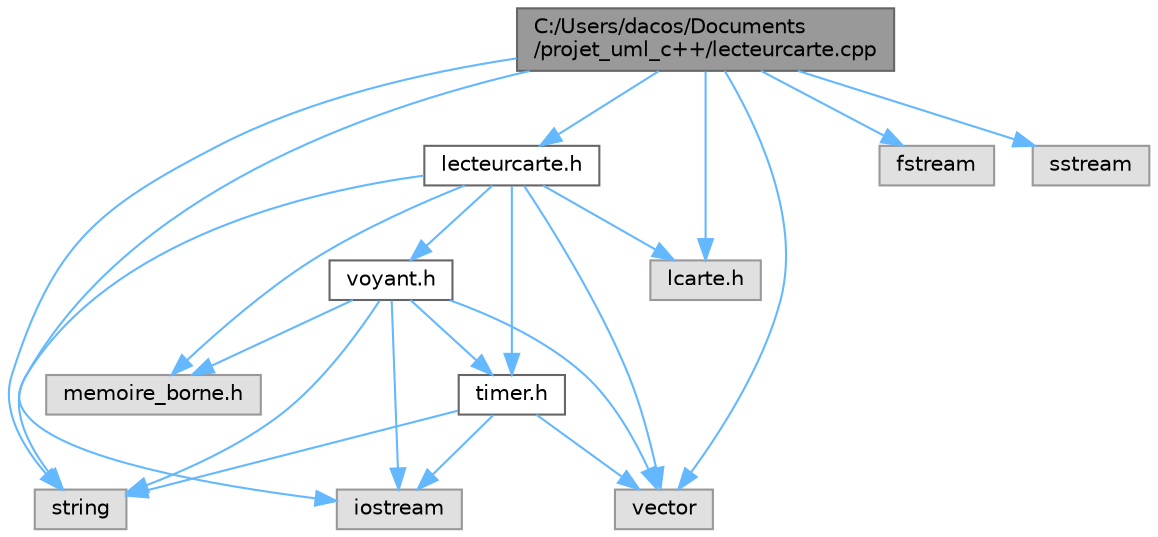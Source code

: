 digraph "C:/Users/dacos/Documents/projet_uml_c++/lecteurcarte.cpp"
{
 // LATEX_PDF_SIZE
  bgcolor="transparent";
  edge [fontname=Helvetica,fontsize=10,labelfontname=Helvetica,labelfontsize=10];
  node [fontname=Helvetica,fontsize=10,shape=box,height=0.2,width=0.4];
  Node1 [id="Node000001",label="C:/Users/dacos/Documents\l/projet_uml_c++/lecteurcarte.cpp",height=0.2,width=0.4,color="gray40", fillcolor="grey60", style="filled", fontcolor="black",tooltip=" "];
  Node1 -> Node2 [id="edge22_Node000001_Node000002",color="steelblue1",style="solid",tooltip=" "];
  Node2 [id="Node000002",label="iostream",height=0.2,width=0.4,color="grey60", fillcolor="#E0E0E0", style="filled",tooltip=" "];
  Node1 -> Node3 [id="edge23_Node000001_Node000003",color="steelblue1",style="solid",tooltip=" "];
  Node3 [id="Node000003",label="lecteurcarte.h",height=0.2,width=0.4,color="grey40", fillcolor="white", style="filled",URL="$lecteurcarte_8h.html",tooltip="FIchier implémentant la classe du lecteur de carte."];
  Node3 -> Node4 [id="edge24_Node000003_Node000004",color="steelblue1",style="solid",tooltip=" "];
  Node4 [id="Node000004",label="lcarte.h",height=0.2,width=0.4,color="grey60", fillcolor="#E0E0E0", style="filled",tooltip=" "];
  Node3 -> Node5 [id="edge25_Node000003_Node000005",color="steelblue1",style="solid",tooltip=" "];
  Node5 [id="Node000005",label="string",height=0.2,width=0.4,color="grey60", fillcolor="#E0E0E0", style="filled",tooltip=" "];
  Node3 -> Node6 [id="edge26_Node000003_Node000006",color="steelblue1",style="solid",tooltip=" "];
  Node6 [id="Node000006",label="vector",height=0.2,width=0.4,color="grey60", fillcolor="#E0E0E0", style="filled",tooltip=" "];
  Node3 -> Node7 [id="edge27_Node000003_Node000007",color="steelblue1",style="solid",tooltip=" "];
  Node7 [id="Node000007",label="memoire_borne.h",height=0.2,width=0.4,color="grey60", fillcolor="#E0E0E0", style="filled",tooltip=" "];
  Node3 -> Node8 [id="edge28_Node000003_Node000008",color="steelblue1",style="solid",tooltip=" "];
  Node8 [id="Node000008",label="timer.h",height=0.2,width=0.4,color="grey40", fillcolor="white", style="filled",URL="$timer_8h.html",tooltip="FIchier implémentant la classe d'un timer."];
  Node8 -> Node5 [id="edge29_Node000008_Node000005",color="steelblue1",style="solid",tooltip=" "];
  Node8 -> Node6 [id="edge30_Node000008_Node000006",color="steelblue1",style="solid",tooltip=" "];
  Node8 -> Node2 [id="edge31_Node000008_Node000002",color="steelblue1",style="solid",tooltip=" "];
  Node3 -> Node9 [id="edge32_Node000003_Node000009",color="steelblue1",style="solid",tooltip=" "];
  Node9 [id="Node000009",label="voyant.h",height=0.2,width=0.4,color="grey40", fillcolor="white", style="filled",URL="$voyant_8h.html",tooltip="FIchier implémentant la classe de voyants."];
  Node9 -> Node2 [id="edge33_Node000009_Node000002",color="steelblue1",style="solid",tooltip=" "];
  Node9 -> Node5 [id="edge34_Node000009_Node000005",color="steelblue1",style="solid",tooltip=" "];
  Node9 -> Node6 [id="edge35_Node000009_Node000006",color="steelblue1",style="solid",tooltip=" "];
  Node9 -> Node7 [id="edge36_Node000009_Node000007",color="steelblue1",style="solid",tooltip=" "];
  Node9 -> Node8 [id="edge37_Node000009_Node000008",color="steelblue1",style="solid",tooltip=" "];
  Node1 -> Node4 [id="edge38_Node000001_Node000004",color="steelblue1",style="solid",tooltip=" "];
  Node1 -> Node10 [id="edge39_Node000001_Node000010",color="steelblue1",style="solid",tooltip=" "];
  Node10 [id="Node000010",label="fstream",height=0.2,width=0.4,color="grey60", fillcolor="#E0E0E0", style="filled",tooltip=" "];
  Node1 -> Node6 [id="edge40_Node000001_Node000006",color="steelblue1",style="solid",tooltip=" "];
  Node1 -> Node5 [id="edge41_Node000001_Node000005",color="steelblue1",style="solid",tooltip=" "];
  Node1 -> Node11 [id="edge42_Node000001_Node000011",color="steelblue1",style="solid",tooltip=" "];
  Node11 [id="Node000011",label="sstream",height=0.2,width=0.4,color="grey60", fillcolor="#E0E0E0", style="filled",tooltip=" "];
}
